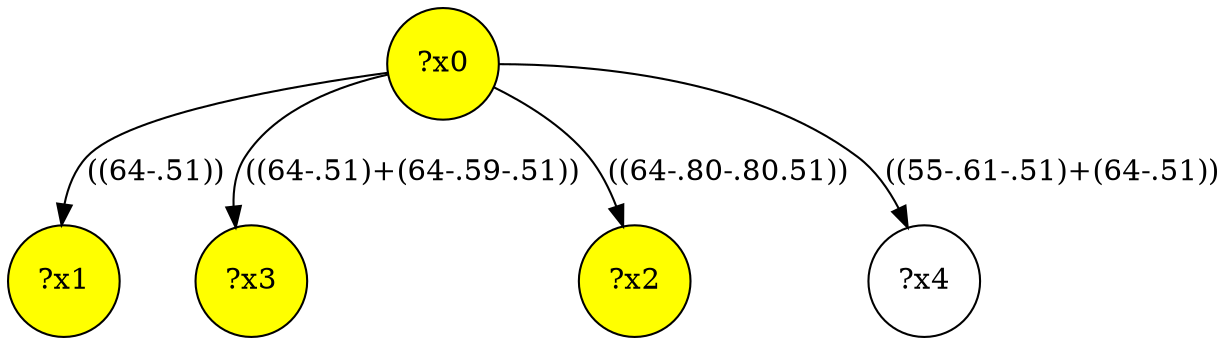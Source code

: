 digraph g {
	x1 [fillcolor="yellow", style="filled," shape=circle, label="?x1"];
	x3 [fillcolor="yellow", style="filled," shape=circle, label="?x3"];
	x2 [fillcolor="yellow", style="filled," shape=circle, label="?x2"];
	x0 [fillcolor="yellow", style="filled," shape=circle, label="?x0"];
	x0 -> x1 [label="((64-.51))"];
	x0 -> x2 [label="((64-.80-.80.51))"];
	x0 -> x3 [label="((64-.51)+(64-.59-.51))"];
	x4 [shape=circle, label="?x4"];
	x0 -> x4 [label="((55-.61-.51)+(64-.51))"];
}

